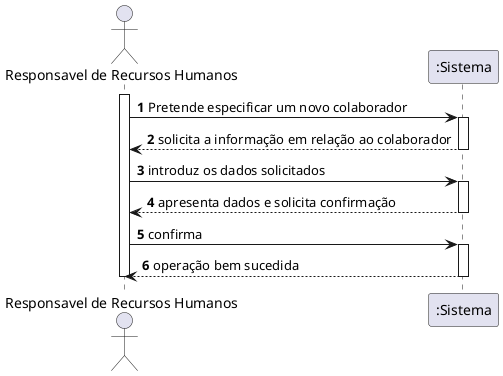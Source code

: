 @startuml
autonumber
actor "Responsavel de Recursos Humanos" as UNR

activate UNR
UNR -> ":Sistema" : Pretende especificar um novo colaborador
activate ":Sistema"
":Sistema" --> UNR : solicita a informação em relação ao colaborador
deactivate ":Sistema"


UNR -> ":Sistema" : introduz os dados solicitados
activate ":Sistema"
":Sistema" --> UNR : apresenta dados e solicita confirmação
deactivate ":Sistema"

UNR -> ":Sistema" : confirma
activate ":Sistema"
":Sistema" --> UNR : operação bem sucedida
deactivate ":Sistema"

deactivate UNR
@enduml